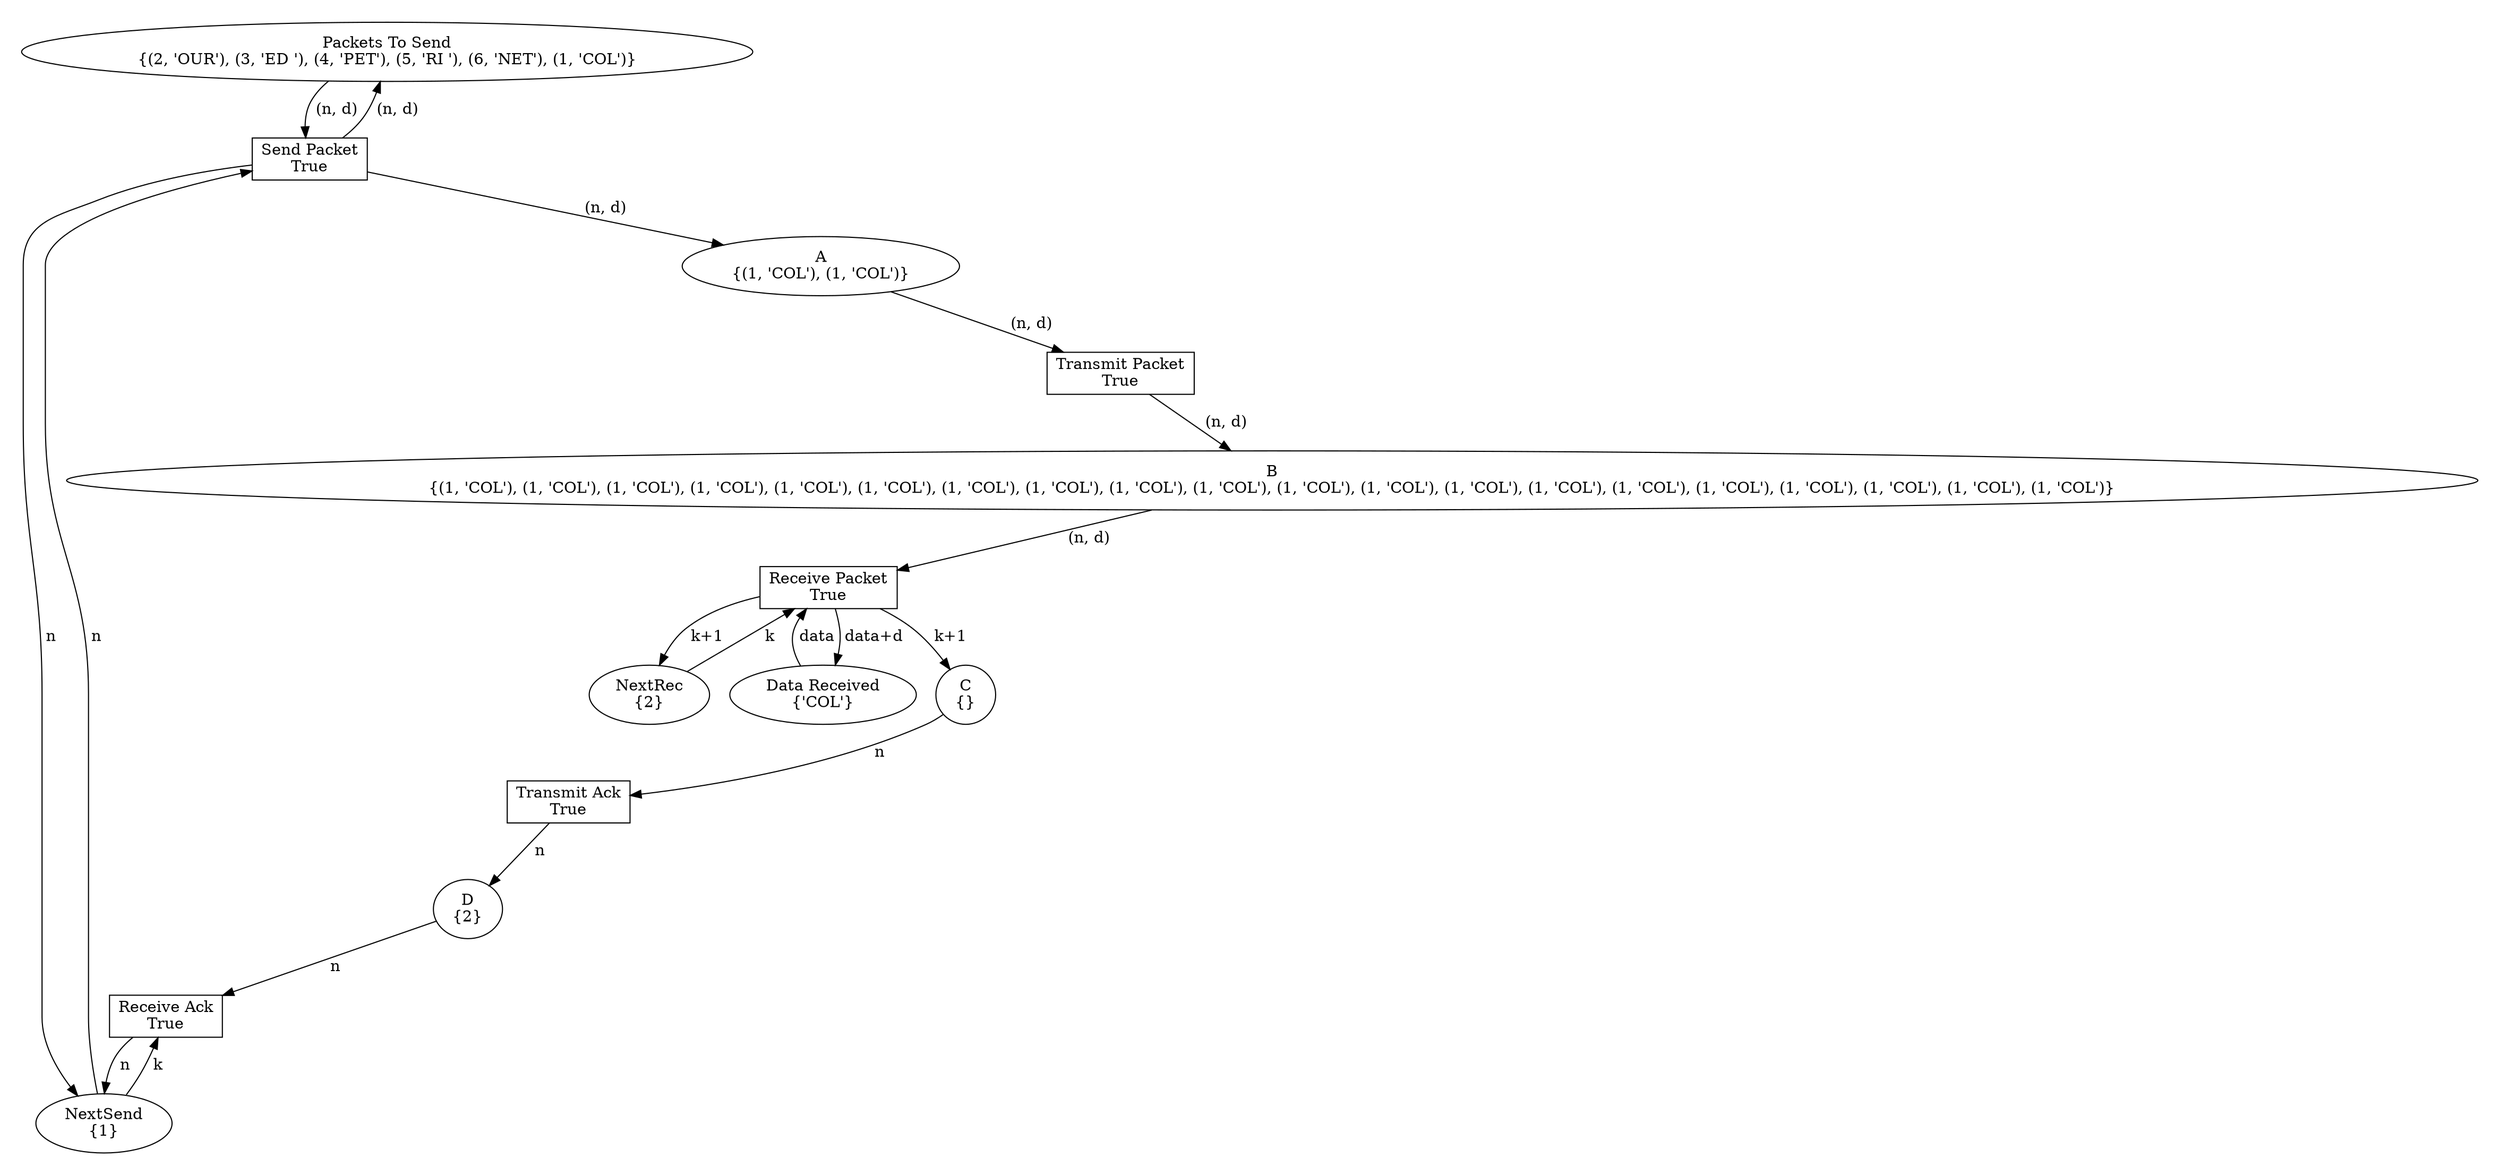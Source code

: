digraph {
  node [label="N", fillcolor="#FFFFFF", fontcolor="#000000", style=filled];
  edge [style="solid"];
  graph [splines="true", overlap="false"];
  subgraph cluster_1876686622736 {
    graph [
      style="invis"
    ];
    node_0
      [
        shape="ellipse"
        label="Packets To Send\n{(2, 'OUR'), (3, 'ED '), (4, 'PET'), (5, 'RI '), (6, 'NET'), (1, 'COL')}"
        tooltip="Packets To Send"
        id="node_0"
      ];
    node_1
      [
        shape="ellipse"
        label="B\n{(1, 'COL'), (1, 'COL'), (1, 'COL'), (1, 'COL'), (1, 'COL'), (1, 'COL'), (1, 'COL'), (1, 'COL'), (1, 'COL'), (1, 'COL'), (1, 'COL'), (1, 'COL'), (1, 'COL'), (1, 'COL'), (1, 'COL'), (1, 'COL'), (1, 'COL'), (1, 'COL'), (1, 'COL'), (1, 'COL')}"
        tooltip="B"
        id="node_1"
      ];
    node_10
      [
        shape="rectangle"
        label="Receive Packet\nTrue"
        tooltip="Receive Packet"
        id="node_10"
      ];
    node_11
      [
        shape="rectangle"
        label="Transmit Ack\nTrue"
        tooltip="Transmit Ack"
        id="node_11"
      ];
    node_12
      [
        shape="rectangle"
        label="Receive Ack\nTrue"
        tooltip="Receive Ack"
        id="node_12"
      ];
    node_2
      [
        shape="ellipse"
        label="Data Received\n{'COL'}"
        tooltip="Data Received"
        id="node_2"
      ];
    node_3
      [
        shape="ellipse"
        label="NextSend\n{1}"
        tooltip="NextSend"
        id="node_3"
      ];
    node_4
      [
        shape="ellipse"
        label="A\n{(1, 'COL'), (1, 'COL')}"
        tooltip="A"
        id="node_4"
      ];
    node_5
      [
        shape="ellipse"
        label="D\n{2}"
        tooltip="D"
        id="node_5"
      ];
    node_6
      [
        shape="ellipse"
        label="C\n{}"
        tooltip="C"
        id="node_6"
      ];
    node_7
      [
        shape="ellipse"
        label="NextRec\n{2}"
        tooltip="NextRec"
        id="node_7"
      ];
    node_8
      [
        shape="rectangle"
        label="Send Packet\nTrue"
        tooltip="Send Packet"
        id="node_8"
      ];
    node_9
      [
        shape="rectangle"
        label="Transmit Packet\nTrue"
        tooltip="Transmit Packet"
        id="node_9"
      ];
    node_0 -> node_8
      [
        arrowhead="normal"
        label=" (n, d) "
      ];
    node_3 -> node_8
      [
        arrowhead="normal"
        label=" n "
      ];
    node_8 -> node_0
      [
        arrowhead="normal"
        label=" (n, d) "
      ];
    node_8 -> node_3
      [
        arrowhead="normal"
        label=" n "
      ];
    node_8 -> node_4
      [
        arrowhead="normal"
        label=" (n, d) "
      ];
    node_4 -> node_9
      [
        arrowhead="normal"
        label=" (n, d) "
      ];
    node_9 -> node_1
      [
        arrowhead="normal"
        label=" (n, d) "
      ];
    node_1 -> node_10
      [
        arrowhead="normal"
        label=" (n, d) "
      ];
    node_2 -> node_10
      [
        arrowhead="normal"
        label=" data "
      ];
    node_7 -> node_10
      [
        arrowhead="normal"
        label=" k "
      ];
    node_10 -> node_2
      [
        arrowhead="normal"
        label=" data+d "
      ];
    node_10 -> node_6
      [
        arrowhead="normal"
        label=" k+1 "
      ];
    node_10 -> node_7
      [
        arrowhead="normal"
        label=" k+1 "
      ];
    node_6 -> node_11
      [
        arrowhead="normal"
        label=" n "
      ];
    node_11 -> node_5
      [
        arrowhead="normal"
        label=" n "
      ];
    node_5 -> node_12
      [
        arrowhead="normal"
        label=" n "
      ];
    node_3 -> node_12
      [
        arrowhead="normal"
        label=" k "
      ];
    node_12 -> node_3
      [
        arrowhead="normal"
        label=" n "
      ];
  }
}
